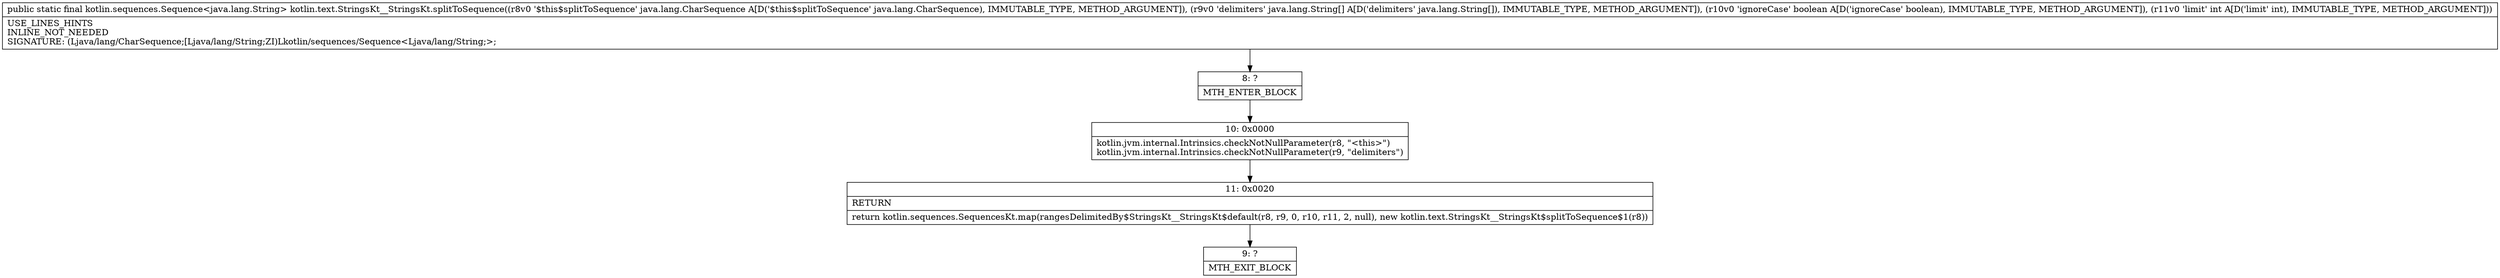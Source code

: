 digraph "CFG forkotlin.text.StringsKt__StringsKt.splitToSequence(Ljava\/lang\/CharSequence;[Ljava\/lang\/String;ZI)Lkotlin\/sequences\/Sequence;" {
Node_8 [shape=record,label="{8\:\ ?|MTH_ENTER_BLOCK\l}"];
Node_10 [shape=record,label="{10\:\ 0x0000|kotlin.jvm.internal.Intrinsics.checkNotNullParameter(r8, \"\<this\>\")\lkotlin.jvm.internal.Intrinsics.checkNotNullParameter(r9, \"delimiters\")\l}"];
Node_11 [shape=record,label="{11\:\ 0x0020|RETURN\l|return kotlin.sequences.SequencesKt.map(rangesDelimitedBy$StringsKt__StringsKt$default(r8, r9, 0, r10, r11, 2, null), new kotlin.text.StringsKt__StringsKt$splitToSequence$1(r8))\l}"];
Node_9 [shape=record,label="{9\:\ ?|MTH_EXIT_BLOCK\l}"];
MethodNode[shape=record,label="{public static final kotlin.sequences.Sequence\<java.lang.String\> kotlin.text.StringsKt__StringsKt.splitToSequence((r8v0 '$this$splitToSequence' java.lang.CharSequence A[D('$this$splitToSequence' java.lang.CharSequence), IMMUTABLE_TYPE, METHOD_ARGUMENT]), (r9v0 'delimiters' java.lang.String[] A[D('delimiters' java.lang.String[]), IMMUTABLE_TYPE, METHOD_ARGUMENT]), (r10v0 'ignoreCase' boolean A[D('ignoreCase' boolean), IMMUTABLE_TYPE, METHOD_ARGUMENT]), (r11v0 'limit' int A[D('limit' int), IMMUTABLE_TYPE, METHOD_ARGUMENT]))  | USE_LINES_HINTS\lINLINE_NOT_NEEDED\lSIGNATURE: (Ljava\/lang\/CharSequence;[Ljava\/lang\/String;ZI)Lkotlin\/sequences\/Sequence\<Ljava\/lang\/String;\>;\l}"];
MethodNode -> Node_8;Node_8 -> Node_10;
Node_10 -> Node_11;
Node_11 -> Node_9;
}

